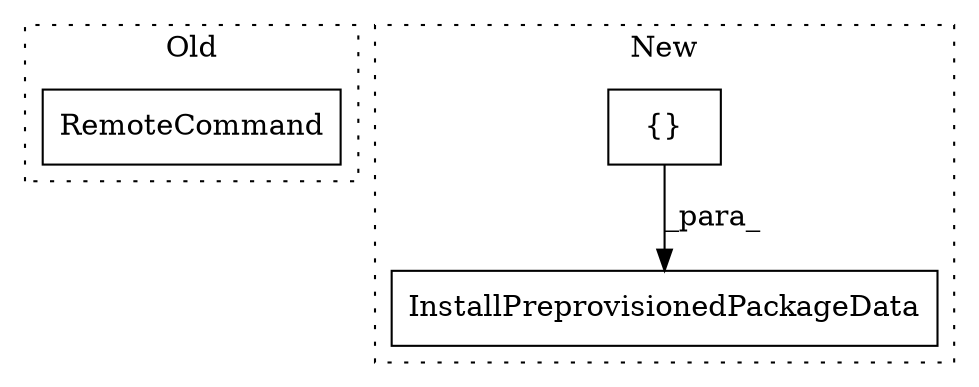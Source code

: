 digraph G {
subgraph cluster0 {
1 [label="RemoteCommand" a="32" s="1666,1756" l="14,1" shape="box"];
label = "Old";
style="dotted";
}
subgraph cluster1 {
2 [label="InstallPreprovisionedPackageData" a="32" s="1899,1988" l="33,1" shape="box"];
3 [label="{}" a="4" s="1955,1975" l="1,1" shape="box"];
label = "New";
style="dotted";
}
3 -> 2 [label="_para_"];
}
